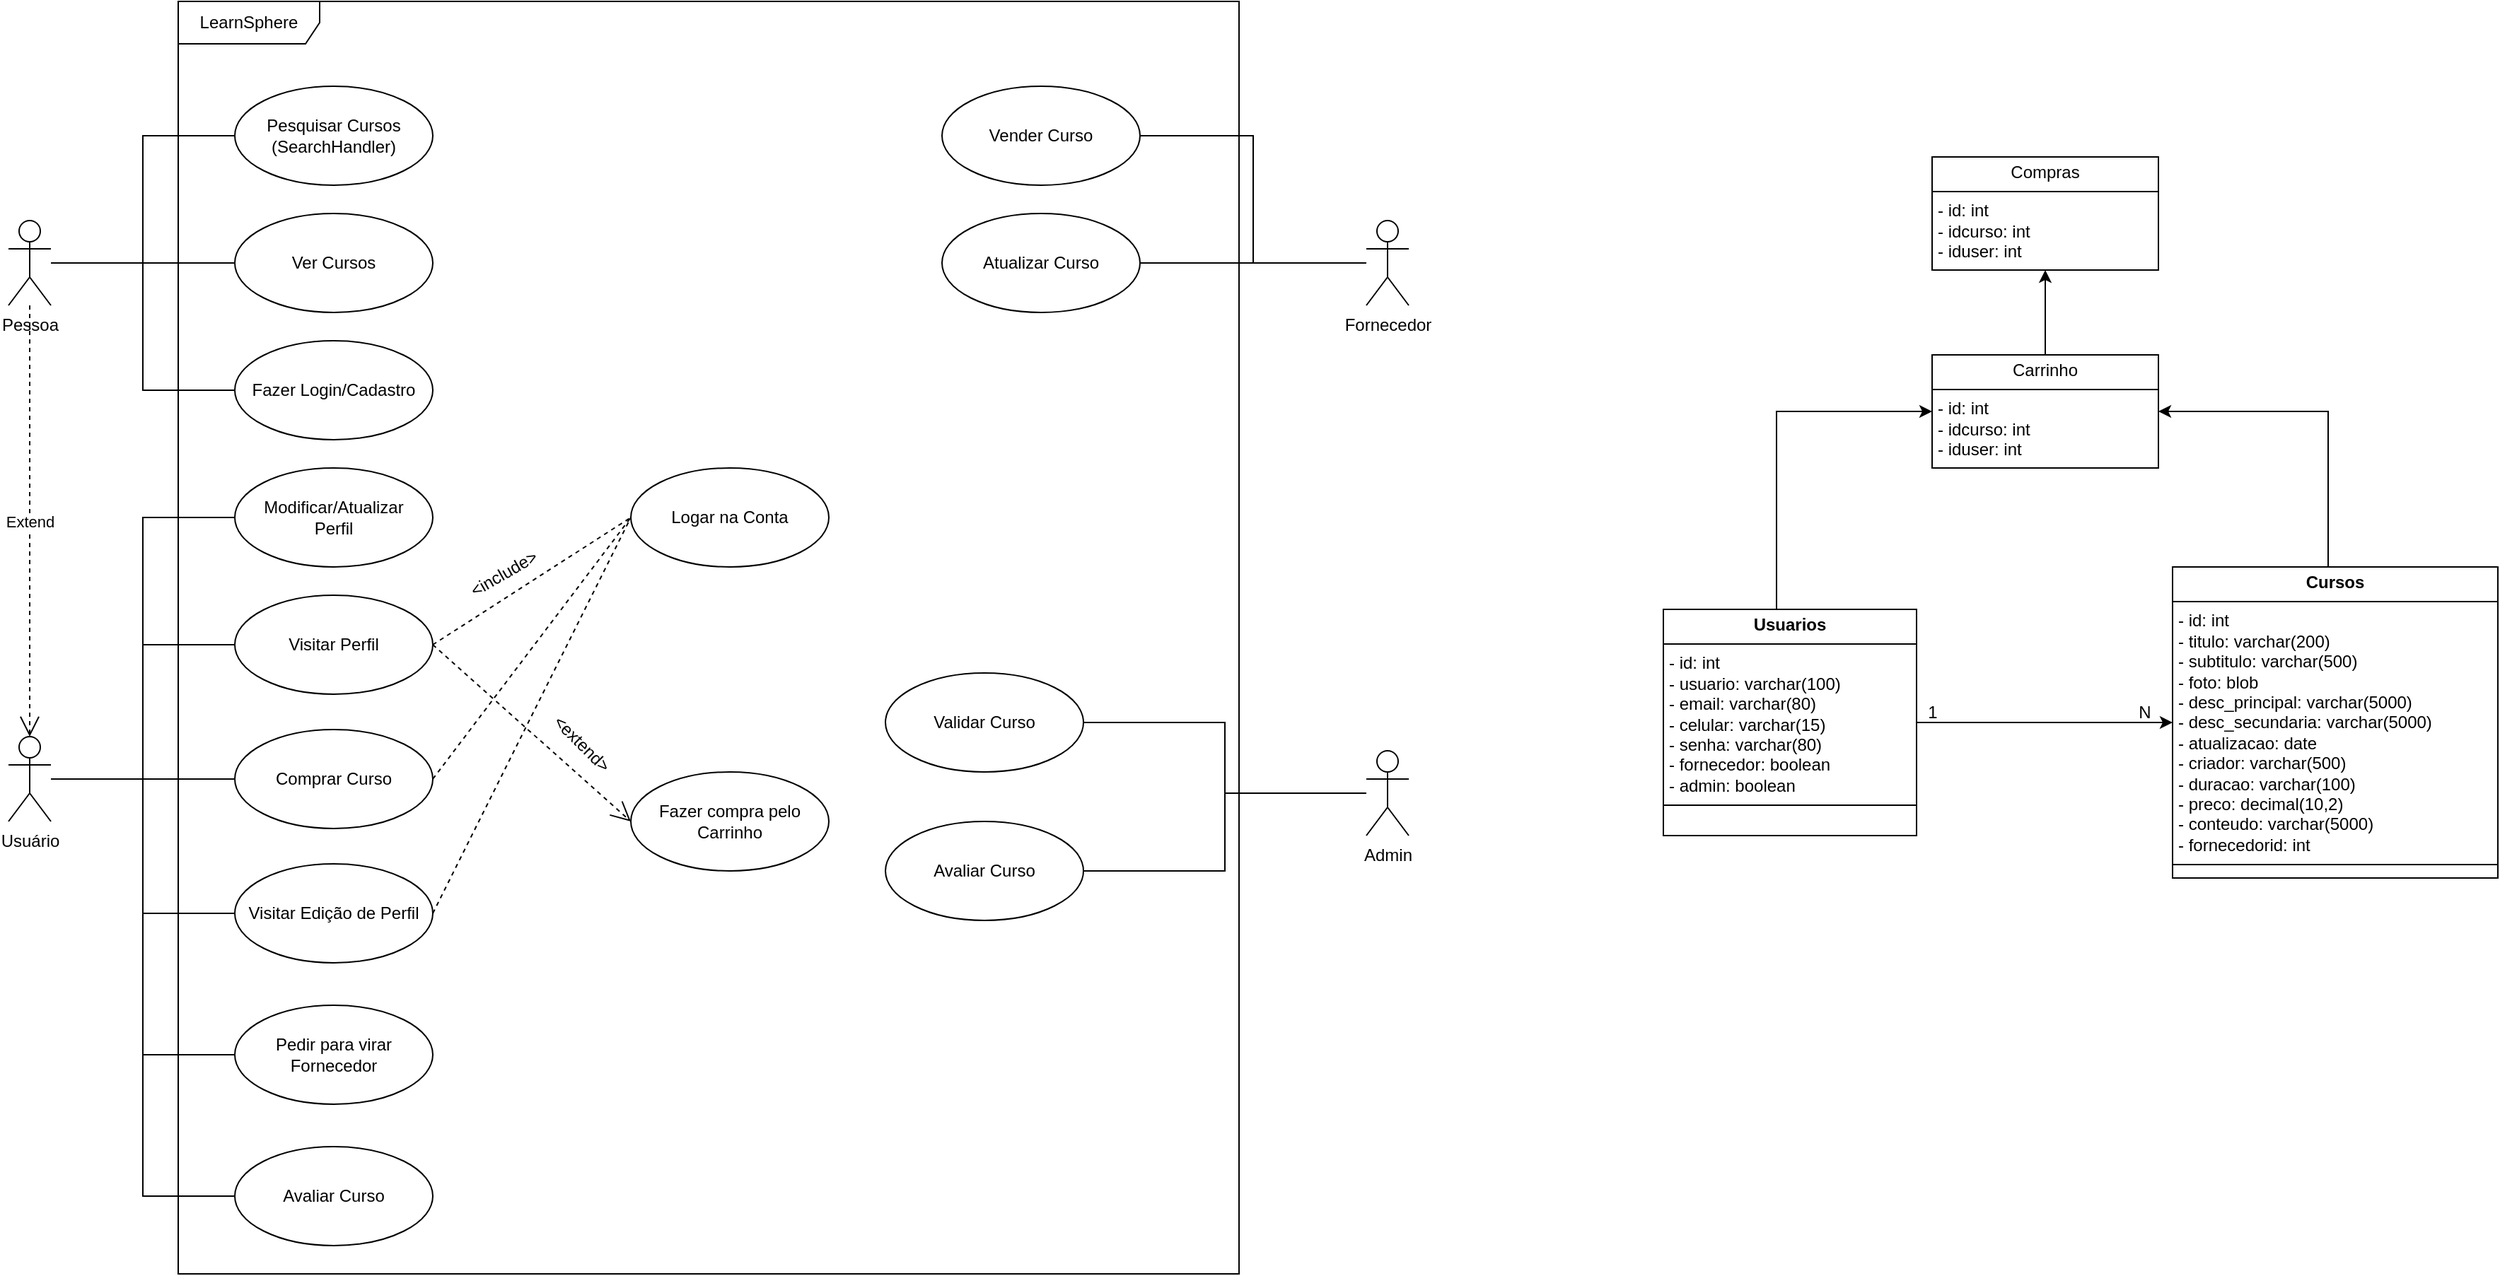 <mxfile version="24.6.4" type="github">
  <diagram name="Página-1" id="gYhum7ljytBpoa15r5p-">
    <mxGraphModel dx="2133" dy="623" grid="1" gridSize="10" guides="1" tooltips="1" connect="1" arrows="1" fold="1" page="1" pageScale="1" pageWidth="827" pageHeight="1169" math="0" shadow="0">
      <root>
        <mxCell id="0" />
        <mxCell id="1" parent="0" />
        <mxCell id="QgO8SwqlqUL5KBMX8Alq-1" value="LearnSphere" style="shape=umlFrame;whiteSpace=wrap;html=1;pointerEvents=0;width=100;height=30;" parent="1" vertex="1">
          <mxGeometry x="110" y="370" width="750" height="900" as="geometry" />
        </mxCell>
        <mxCell id="mpmZmZ09PBH8B9MmkLu_-16" style="edgeStyle=orthogonalEdgeStyle;rounded=0;orthogonalLoop=1;jettySize=auto;html=1;endArrow=none;endFill=0;" parent="1" source="QgO8SwqlqUL5KBMX8Alq-2" target="QgO8SwqlqUL5KBMX8Alq-7" edge="1">
          <mxGeometry relative="1" as="geometry" />
        </mxCell>
        <mxCell id="mpmZmZ09PBH8B9MmkLu_-17" style="edgeStyle=orthogonalEdgeStyle;rounded=0;orthogonalLoop=1;jettySize=auto;html=1;entryX=0;entryY=0.5;entryDx=0;entryDy=0;endArrow=none;endFill=0;" parent="1" source="QgO8SwqlqUL5KBMX8Alq-2" target="QgO8SwqlqUL5KBMX8Alq-12" edge="1">
          <mxGeometry relative="1" as="geometry" />
        </mxCell>
        <mxCell id="mpmZmZ09PBH8B9MmkLu_-18" style="edgeStyle=orthogonalEdgeStyle;rounded=0;orthogonalLoop=1;jettySize=auto;html=1;entryX=0;entryY=0.5;entryDx=0;entryDy=0;startArrow=none;startFill=0;endArrow=none;endFill=0;" parent="1" source="QgO8SwqlqUL5KBMX8Alq-2" target="QgO8SwqlqUL5KBMX8Alq-15" edge="1">
          <mxGeometry relative="1" as="geometry" />
        </mxCell>
        <mxCell id="QgO8SwqlqUL5KBMX8Alq-2" value="Pessoa" style="shape=umlActor;verticalLabelPosition=bottom;verticalAlign=top;html=1;outlineConnect=0;" parent="1" vertex="1">
          <mxGeometry x="-10" y="525" width="30" height="60" as="geometry" />
        </mxCell>
        <mxCell id="mpmZmZ09PBH8B9MmkLu_-21" style="edgeStyle=orthogonalEdgeStyle;rounded=0;orthogonalLoop=1;jettySize=auto;html=1;endArrow=none;endFill=0;" parent="1" source="QgO8SwqlqUL5KBMX8Alq-3" target="QgO8SwqlqUL5KBMX8Alq-24" edge="1">
          <mxGeometry relative="1" as="geometry" />
        </mxCell>
        <mxCell id="mpmZmZ09PBH8B9MmkLu_-22" style="edgeStyle=orthogonalEdgeStyle;rounded=0;orthogonalLoop=1;jettySize=auto;html=1;entryX=0;entryY=0.5;entryDx=0;entryDy=0;endArrow=none;endFill=0;" parent="1" source="QgO8SwqlqUL5KBMX8Alq-3" target="QgO8SwqlqUL5KBMX8Alq-26" edge="1">
          <mxGeometry relative="1" as="geometry" />
        </mxCell>
        <mxCell id="mpmZmZ09PBH8B9MmkLu_-23" style="edgeStyle=orthogonalEdgeStyle;rounded=0;orthogonalLoop=1;jettySize=auto;html=1;entryX=0;entryY=0.5;entryDx=0;entryDy=0;endArrow=none;endFill=0;" parent="1" source="QgO8SwqlqUL5KBMX8Alq-3" target="QgO8SwqlqUL5KBMX8Alq-25" edge="1">
          <mxGeometry relative="1" as="geometry" />
        </mxCell>
        <mxCell id="mpmZmZ09PBH8B9MmkLu_-31" style="edgeStyle=orthogonalEdgeStyle;rounded=0;orthogonalLoop=1;jettySize=auto;html=1;entryX=0;entryY=0.5;entryDx=0;entryDy=0;endArrow=none;endFill=0;" parent="1" source="QgO8SwqlqUL5KBMX8Alq-3" target="QgO8SwqlqUL5KBMX8Alq-35" edge="1">
          <mxGeometry relative="1" as="geometry" />
        </mxCell>
        <mxCell id="mpmZmZ09PBH8B9MmkLu_-32" style="edgeStyle=orthogonalEdgeStyle;rounded=0;orthogonalLoop=1;jettySize=auto;html=1;entryX=0;entryY=0.5;entryDx=0;entryDy=0;endArrow=none;endFill=0;" parent="1" source="QgO8SwqlqUL5KBMX8Alq-3" target="QgO8SwqlqUL5KBMX8Alq-33" edge="1">
          <mxGeometry relative="1" as="geometry" />
        </mxCell>
        <mxCell id="zMIlw6AJ1ZsYrhMKJb7v-5" style="edgeStyle=orthogonalEdgeStyle;rounded=0;orthogonalLoop=1;jettySize=auto;html=1;entryX=0;entryY=0.5;entryDx=0;entryDy=0;endArrow=none;endFill=0;" parent="1" source="QgO8SwqlqUL5KBMX8Alq-3" target="zMIlw6AJ1ZsYrhMKJb7v-4" edge="1">
          <mxGeometry relative="1" as="geometry" />
        </mxCell>
        <mxCell id="QgO8SwqlqUL5KBMX8Alq-3" value="Usuário" style="shape=umlActor;verticalLabelPosition=bottom;verticalAlign=top;html=1;outlineConnect=0;" parent="1" vertex="1">
          <mxGeometry x="-10" y="890" width="30" height="60" as="geometry" />
        </mxCell>
        <mxCell id="zMIlw6AJ1ZsYrhMKJb7v-1" style="edgeStyle=orthogonalEdgeStyle;rounded=0;orthogonalLoop=1;jettySize=auto;html=1;entryX=1;entryY=0.5;entryDx=0;entryDy=0;endArrow=none;endFill=0;" parent="1" source="QgO8SwqlqUL5KBMX8Alq-4" target="mpmZmZ09PBH8B9MmkLu_-34" edge="1">
          <mxGeometry relative="1" as="geometry" />
        </mxCell>
        <mxCell id="zMIlw6AJ1ZsYrhMKJb7v-3" style="edgeStyle=orthogonalEdgeStyle;rounded=0;orthogonalLoop=1;jettySize=auto;html=1;endArrow=none;endFill=0;" parent="1" source="QgO8SwqlqUL5KBMX8Alq-4" target="zMIlw6AJ1ZsYrhMKJb7v-2" edge="1">
          <mxGeometry relative="1" as="geometry" />
        </mxCell>
        <mxCell id="QgO8SwqlqUL5KBMX8Alq-4" value="Fornecedor" style="shape=umlActor;verticalLabelPosition=bottom;verticalAlign=top;html=1;outlineConnect=0;" parent="1" vertex="1">
          <mxGeometry x="950" y="525" width="30" height="60" as="geometry" />
        </mxCell>
        <mxCell id="QgO8SwqlqUL5KBMX8Alq-7" value="Ver Cursos" style="ellipse;whiteSpace=wrap;html=1;" parent="1" vertex="1">
          <mxGeometry x="150" y="520" width="140" height="70" as="geometry" />
        </mxCell>
        <mxCell id="QgO8SwqlqUL5KBMX8Alq-12" value="Pesquisar Cursos&lt;br&gt;(SearchHandler)" style="ellipse;whiteSpace=wrap;html=1;" parent="1" vertex="1">
          <mxGeometry x="150" y="430" width="140" height="70" as="geometry" />
        </mxCell>
        <mxCell id="QgO8SwqlqUL5KBMX8Alq-15" value="Fazer Login/Cadastro" style="ellipse;whiteSpace=wrap;html=1;" parent="1" vertex="1">
          <mxGeometry x="150" y="610" width="140" height="70" as="geometry" />
        </mxCell>
        <mxCell id="QgO8SwqlqUL5KBMX8Alq-24" value="Comprar Curso" style="ellipse;whiteSpace=wrap;html=1;" parent="1" vertex="1">
          <mxGeometry x="150" y="885" width="140" height="70" as="geometry" />
        </mxCell>
        <mxCell id="QgO8SwqlqUL5KBMX8Alq-25" value="Visitar Perfil" style="ellipse;whiteSpace=wrap;html=1;" parent="1" vertex="1">
          <mxGeometry x="150" y="790" width="140" height="70" as="geometry" />
        </mxCell>
        <mxCell id="QgO8SwqlqUL5KBMX8Alq-26" value="Visitar Edição de Perfil" style="ellipse;whiteSpace=wrap;html=1;" parent="1" vertex="1">
          <mxGeometry x="150" y="980" width="140" height="70" as="geometry" />
        </mxCell>
        <mxCell id="QgO8SwqlqUL5KBMX8Alq-33" value="Pedir para virar&lt;div&gt;Fornecedor&lt;/div&gt;" style="ellipse;whiteSpace=wrap;html=1;" parent="1" vertex="1">
          <mxGeometry x="150" y="1080" width="140" height="70" as="geometry" />
        </mxCell>
        <mxCell id="QgO8SwqlqUL5KBMX8Alq-35" value="Modificar/Atualizar&lt;div&gt;&lt;span style=&quot;background-color: initial;&quot;&gt;Perfil&lt;/span&gt;&lt;br&gt;&lt;/div&gt;" style="ellipse;whiteSpace=wrap;html=1;" parent="1" vertex="1">
          <mxGeometry x="150" y="700" width="140" height="70" as="geometry" />
        </mxCell>
        <mxCell id="mpmZmZ09PBH8B9MmkLu_-7" value="&amp;lt;include&amp;gt;" style="text;html=1;align=center;verticalAlign=middle;resizable=0;points=[];autosize=1;strokeColor=none;fillColor=none;rotation=-30;" parent="1" vertex="1">
          <mxGeometry x="300" y="760" width="80" height="30" as="geometry" />
        </mxCell>
        <mxCell id="mpmZmZ09PBH8B9MmkLu_-10" value="Logar na Conta" style="ellipse;whiteSpace=wrap;html=1;" parent="1" vertex="1">
          <mxGeometry x="430" y="700" width="140" height="70" as="geometry" />
        </mxCell>
        <mxCell id="mpmZmZ09PBH8B9MmkLu_-24" value="" style="endArrow=none;endSize=12;dashed=1;html=1;rounded=0;exitX=1;exitY=0.5;exitDx=0;exitDy=0;entryX=0;entryY=0.5;entryDx=0;entryDy=0;endFill=0;" parent="1" source="QgO8SwqlqUL5KBMX8Alq-25" target="mpmZmZ09PBH8B9MmkLu_-10" edge="1">
          <mxGeometry width="160" relative="1" as="geometry">
            <mxPoint x="490" y="750" as="sourcePoint" />
            <mxPoint x="650" y="750" as="targetPoint" />
          </mxGeometry>
        </mxCell>
        <mxCell id="mpmZmZ09PBH8B9MmkLu_-25" value="" style="endArrow=none;endSize=12;dashed=1;html=1;rounded=0;exitX=1;exitY=0.5;exitDx=0;exitDy=0;entryX=0;entryY=0.5;entryDx=0;entryDy=0;endFill=0;" parent="1" source="QgO8SwqlqUL5KBMX8Alq-24" target="mpmZmZ09PBH8B9MmkLu_-10" edge="1">
          <mxGeometry width="160" relative="1" as="geometry">
            <mxPoint x="300" y="835" as="sourcePoint" />
            <mxPoint x="380" y="730" as="targetPoint" />
          </mxGeometry>
        </mxCell>
        <mxCell id="mpmZmZ09PBH8B9MmkLu_-26" value="" style="endArrow=none;endSize=12;dashed=1;html=1;rounded=0;exitX=1;exitY=0.5;exitDx=0;exitDy=0;entryX=0;entryY=0.5;entryDx=0;entryDy=0;endFill=0;" parent="1" source="QgO8SwqlqUL5KBMX8Alq-26" target="mpmZmZ09PBH8B9MmkLu_-10" edge="1">
          <mxGeometry width="160" relative="1" as="geometry">
            <mxPoint x="490" y="750" as="sourcePoint" />
            <mxPoint x="410" y="790" as="targetPoint" />
          </mxGeometry>
        </mxCell>
        <mxCell id="mpmZmZ09PBH8B9MmkLu_-34" value="Vender Curso" style="ellipse;whiteSpace=wrap;html=1;" parent="1" vertex="1">
          <mxGeometry x="650" y="430" width="140" height="70" as="geometry" />
        </mxCell>
        <mxCell id="zMIlw6AJ1ZsYrhMKJb7v-2" value="Atualizar Curso" style="ellipse;whiteSpace=wrap;html=1;" parent="1" vertex="1">
          <mxGeometry x="650" y="520" width="140" height="70" as="geometry" />
        </mxCell>
        <mxCell id="zMIlw6AJ1ZsYrhMKJb7v-4" value="Avaliar Curso" style="ellipse;whiteSpace=wrap;html=1;" parent="1" vertex="1">
          <mxGeometry x="150" y="1180" width="140" height="70" as="geometry" />
        </mxCell>
        <mxCell id="of5UtWQy4TfD5KywNnK9-3" style="edgeStyle=orthogonalEdgeStyle;rounded=0;orthogonalLoop=1;jettySize=auto;html=1;entryX=1;entryY=0.5;entryDx=0;entryDy=0;" parent="1" source="zMIlw6AJ1ZsYrhMKJb7v-6" target="of5UtWQy4TfD5KywNnK9-1" edge="1">
          <mxGeometry relative="1" as="geometry">
            <Array as="points">
              <mxPoint x="1630" y="660" />
            </Array>
          </mxGeometry>
        </mxCell>
        <mxCell id="zMIlw6AJ1ZsYrhMKJb7v-6" value="&lt;p style=&quot;margin:0px;margin-top:4px;text-align:center;&quot;&gt;&lt;b&gt;Cursos&lt;/b&gt;&lt;/p&gt;&lt;hr size=&quot;1&quot; style=&quot;border-style:solid;&quot;&gt;&lt;p style=&quot;margin:0px;margin-left:4px;&quot;&gt;- id: int&amp;nbsp;&lt;/p&gt;&lt;p style=&quot;margin:0px;margin-left:4px;&quot;&gt;- titulo: varchar(200)&amp;nbsp;&lt;/p&gt;&lt;p style=&quot;margin:0px;margin-left:4px;&quot;&gt;- subtitulo: varchar(500)&amp;nbsp;&lt;/p&gt;&lt;p style=&quot;margin:0px;margin-left:4px;&quot;&gt;- foto: blob&amp;nbsp;&lt;/p&gt;&lt;p style=&quot;margin:0px;margin-left:4px;&quot;&gt;- desc_principal: varchar(5000)&amp;nbsp;&lt;/p&gt;&lt;p style=&quot;margin:0px;margin-left:4px;&quot;&gt;- desc_secundaria: varchar(5000)&amp;nbsp;&lt;/p&gt;&lt;p style=&quot;margin:0px;margin-left:4px;&quot;&gt;- atualizacao: date&amp;nbsp;&lt;/p&gt;&lt;p style=&quot;margin:0px;margin-left:4px;&quot;&gt;- criador: varchar(500)&amp;nbsp;&lt;/p&gt;&lt;p style=&quot;margin:0px;margin-left:4px;&quot;&gt;- duracao: varchar(100)&amp;nbsp;&lt;/p&gt;&lt;p style=&quot;margin:0px;margin-left:4px;&quot;&gt;- preco: decimal(10,2)&amp;nbsp;&lt;/p&gt;&lt;p style=&quot;margin:0px;margin-left:4px;&quot;&gt;- conteudo: varchar(5000)&lt;br&gt;&lt;/p&gt;&lt;p style=&quot;margin:0px;margin-left:4px;&quot;&gt;- fornecedorid: int&lt;/p&gt;&lt;hr size=&quot;1&quot; style=&quot;border-style:solid;&quot;&gt;&lt;p style=&quot;margin:0px;margin-left:4px;&quot;&gt;&lt;br&gt;&lt;/p&gt;" style="verticalAlign=top;align=left;overflow=fill;html=1;whiteSpace=wrap;" parent="1" vertex="1">
          <mxGeometry x="1520" y="770" width="230" height="220" as="geometry" />
        </mxCell>
        <mxCell id="of5UtWQy4TfD5KywNnK9-2" style="edgeStyle=orthogonalEdgeStyle;rounded=0;orthogonalLoop=1;jettySize=auto;html=1;entryX=0;entryY=0.5;entryDx=0;entryDy=0;" parent="1" source="zMIlw6AJ1ZsYrhMKJb7v-8" target="of5UtWQy4TfD5KywNnK9-1" edge="1">
          <mxGeometry relative="1" as="geometry">
            <Array as="points">
              <mxPoint x="1240" y="660" />
            </Array>
          </mxGeometry>
        </mxCell>
        <mxCell id="of5UtWQy4TfD5KywNnK9-5" style="edgeStyle=orthogonalEdgeStyle;rounded=0;orthogonalLoop=1;jettySize=auto;html=1;" parent="1" source="zMIlw6AJ1ZsYrhMKJb7v-8" target="zMIlw6AJ1ZsYrhMKJb7v-6" edge="1">
          <mxGeometry relative="1" as="geometry" />
        </mxCell>
        <mxCell id="zMIlw6AJ1ZsYrhMKJb7v-8" value="&lt;p style=&quot;margin:0px;margin-top:4px;text-align:center;&quot;&gt;&lt;b&gt;Usuarios&lt;/b&gt;&lt;/p&gt;&lt;hr size=&quot;1&quot; style=&quot;border-style:solid;&quot;&gt;&lt;p style=&quot;margin:0px;margin-left:4px;&quot;&gt;&lt;span style=&quot;color: var(--primary-text-color);&quot;&gt;- id: int &lt;/span&gt;&lt;br&gt;&lt;span style=&quot;color: var(--primary-text-color);&quot;&gt;- usuario: varchar(100) &lt;/span&gt;&lt;br&gt;&lt;span style=&quot;color: var(--primary-text-color);&quot;&gt;- email: varchar(80)  &lt;/span&gt;&lt;br&gt;&lt;span style=&quot;color: var(--primary-text-color);&quot;&gt;- celular: varchar(15)&lt;/span&gt;&lt;br&gt;&lt;span style=&quot;color: var(--primary-text-color);&quot;&gt;- senha: varchar(80) &lt;/span&gt;&lt;br&gt;&lt;span style=&quot;color: var(--primary-text-color);&quot;&gt;- fornecedor: boolean &lt;/span&gt;&lt;br&gt;&lt;span style=&quot;color: var(--primary-text-color);&quot;&gt;- admin: boolean&lt;/span&gt;&lt;br&gt;&lt;/p&gt;&lt;hr size=&quot;1&quot; style=&quot;border-style:solid;&quot;&gt;&lt;p style=&quot;margin:0px;margin-left:4px;&quot;&gt;&lt;br&gt;&lt;/p&gt;" style="verticalAlign=top;align=left;overflow=fill;html=1;whiteSpace=wrap;" parent="1" vertex="1">
          <mxGeometry x="1160" y="800" width="179" height="160" as="geometry" />
        </mxCell>
        <mxCell id="JI5zvhnLIWS72WdE5iui-7" style="edgeStyle=orthogonalEdgeStyle;rounded=0;orthogonalLoop=1;jettySize=auto;html=1;endArrow=none;endFill=0;" parent="1" source="JI5zvhnLIWS72WdE5iui-1" target="JI5zvhnLIWS72WdE5iui-2" edge="1">
          <mxGeometry relative="1" as="geometry" />
        </mxCell>
        <mxCell id="JI5zvhnLIWS72WdE5iui-8" style="edgeStyle=orthogonalEdgeStyle;rounded=0;orthogonalLoop=1;jettySize=auto;html=1;entryX=1;entryY=0.5;entryDx=0;entryDy=0;endArrow=none;endFill=0;" parent="1" source="JI5zvhnLIWS72WdE5iui-1" target="JI5zvhnLIWS72WdE5iui-3" edge="1">
          <mxGeometry relative="1" as="geometry" />
        </mxCell>
        <mxCell id="JI5zvhnLIWS72WdE5iui-1" value="Admin" style="shape=umlActor;verticalLabelPosition=bottom;verticalAlign=top;html=1;outlineConnect=0;" parent="1" vertex="1">
          <mxGeometry x="950" y="900" width="30" height="60" as="geometry" />
        </mxCell>
        <mxCell id="JI5zvhnLIWS72WdE5iui-2" value="Validar Curso" style="ellipse;whiteSpace=wrap;html=1;" parent="1" vertex="1">
          <mxGeometry x="610" y="845" width="140" height="70" as="geometry" />
        </mxCell>
        <mxCell id="JI5zvhnLIWS72WdE5iui-3" value="Avaliar Curso" style="ellipse;whiteSpace=wrap;html=1;" parent="1" vertex="1">
          <mxGeometry x="610" y="950" width="140" height="70" as="geometry" />
        </mxCell>
        <mxCell id="of5UtWQy4TfD5KywNnK9-7" style="edgeStyle=orthogonalEdgeStyle;rounded=0;orthogonalLoop=1;jettySize=auto;html=1;entryX=0.5;entryY=1;entryDx=0;entryDy=0;" parent="1" source="of5UtWQy4TfD5KywNnK9-1" target="of5UtWQy4TfD5KywNnK9-6" edge="1">
          <mxGeometry relative="1" as="geometry" />
        </mxCell>
        <mxCell id="of5UtWQy4TfD5KywNnK9-1" value="&lt;p style=&quot;margin:0px;margin-top:4px;text-align:center;&quot;&gt;Carrinho&lt;br&gt;&lt;/p&gt;&lt;hr size=&quot;1&quot; style=&quot;border-style:solid;&quot;&gt;&lt;p style=&quot;margin:0px;margin-left:4px;&quot;&gt;&lt;/p&gt;&lt;p style=&quot;margin:0px;margin-left:4px;&quot;&gt;&lt;span style=&quot;background-color: initial;&quot;&gt;- id: int&amp;nbsp;&lt;/span&gt;&lt;/p&gt;&lt;p style=&quot;margin:0px;margin-left:4px;&quot;&gt;&lt;span style=&quot;background-color: initial;&quot;&gt;- idcurso: int&amp;nbsp;&lt;br&gt;- iduser: int &lt;/span&gt;&amp;nbsp;&lt;/p&gt;" style="verticalAlign=top;align=left;overflow=fill;html=1;whiteSpace=wrap;" parent="1" vertex="1">
          <mxGeometry x="1350" y="620" width="160" height="80" as="geometry" />
        </mxCell>
        <mxCell id="of5UtWQy4TfD5KywNnK9-6" value="&lt;p style=&quot;margin:0px;margin-top:4px;text-align:center;&quot;&gt;Compras&lt;br&gt;&lt;/p&gt;&lt;hr size=&quot;1&quot; style=&quot;border-style:solid;&quot;&gt;&lt;p style=&quot;margin:0px;margin-left:4px;&quot;&gt;&lt;/p&gt;&lt;p style=&quot;margin:0px;margin-left:4px;&quot;&gt;&lt;span style=&quot;background-color: initial;&quot;&gt;- id: int&amp;nbsp;&lt;/span&gt;&lt;/p&gt;&lt;p style=&quot;margin:0px;margin-left:4px;&quot;&gt;&lt;span style=&quot;background-color: initial;&quot;&gt;- idcurso: int&amp;nbsp;&lt;br&gt;- iduser: int &lt;/span&gt;&amp;nbsp;&lt;/p&gt;" style="verticalAlign=top;align=left;overflow=fill;html=1;whiteSpace=wrap;" parent="1" vertex="1">
          <mxGeometry x="1350" y="480" width="160" height="80" as="geometry" />
        </mxCell>
        <mxCell id="of5UtWQy4TfD5KywNnK9-8" value="1" style="text;html=1;align=center;verticalAlign=middle;resizable=0;points=[];autosize=1;strokeColor=none;fillColor=none;" parent="1" vertex="1">
          <mxGeometry x="1335" y="858" width="30" height="30" as="geometry" />
        </mxCell>
        <mxCell id="of5UtWQy4TfD5KywNnK9-9" value="N" style="text;html=1;align=center;verticalAlign=middle;resizable=0;points=[];autosize=1;strokeColor=none;fillColor=none;" parent="1" vertex="1">
          <mxGeometry x="1485" y="858" width="30" height="30" as="geometry" />
        </mxCell>
        <mxCell id="of5UtWQy4TfD5KywNnK9-16" value="Extend" style="endArrow=open;endSize=12;dashed=1;html=1;rounded=0;entryX=0.5;entryY=0;entryDx=0;entryDy=0;entryPerimeter=0;" parent="1" source="QgO8SwqlqUL5KBMX8Alq-2" target="QgO8SwqlqUL5KBMX8Alq-3" edge="1">
          <mxGeometry width="160" relative="1" as="geometry">
            <mxPoint x="480" y="810" as="sourcePoint" />
            <mxPoint x="640" y="810" as="targetPoint" />
          </mxGeometry>
        </mxCell>
        <mxCell id="szAPvRcOX-W8D8LGKe1C-1" value="Fazer compra pelo Carrinho" style="ellipse;whiteSpace=wrap;html=1;" vertex="1" parent="1">
          <mxGeometry x="430" y="915" width="140" height="70" as="geometry" />
        </mxCell>
        <mxCell id="szAPvRcOX-W8D8LGKe1C-2" value="" style="endArrow=open;endSize=12;dashed=1;html=1;rounded=0;exitX=1;exitY=0.5;exitDx=0;exitDy=0;entryX=0;entryY=0.5;entryDx=0;entryDy=0;" edge="1" parent="1" source="QgO8SwqlqUL5KBMX8Alq-25" target="szAPvRcOX-W8D8LGKe1C-1">
          <mxGeometry width="160" relative="1" as="geometry">
            <mxPoint x="480" y="760" as="sourcePoint" />
            <mxPoint x="640" y="760" as="targetPoint" />
          </mxGeometry>
        </mxCell>
        <mxCell id="szAPvRcOX-W8D8LGKe1C-3" value="&amp;lt;extend&amp;gt;" style="text;html=1;align=center;verticalAlign=middle;resizable=0;points=[];autosize=1;strokeColor=none;fillColor=none;rotation=45;" vertex="1" parent="1">
          <mxGeometry x="360" y="880" width="70" height="30" as="geometry" />
        </mxCell>
      </root>
    </mxGraphModel>
  </diagram>
</mxfile>
